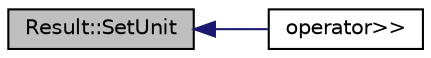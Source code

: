 digraph "Result::SetUnit"
{
  edge [fontname="Helvetica",fontsize="10",labelfontname="Helvetica",labelfontsize="10"];
  node [fontname="Helvetica",fontsize="10",shape=record];
  rankdir="LR";
  Node90 [label="Result::SetUnit",height=0.2,width=0.4,color="black", fillcolor="grey75", style="filled", fontcolor="black"];
  Node90 -> Node91 [dir="back",color="midnightblue",fontsize="10",style="solid",fontname="Helvetica"];
  Node91 [label="operator\>\>",height=0.2,width=0.4,color="black", fillcolor="white", style="filled",URL="$_topic04_2codeblocks2_2main_8cpp.html#a87125cb83108ca9110a47a1582b9dfb9"];
}
